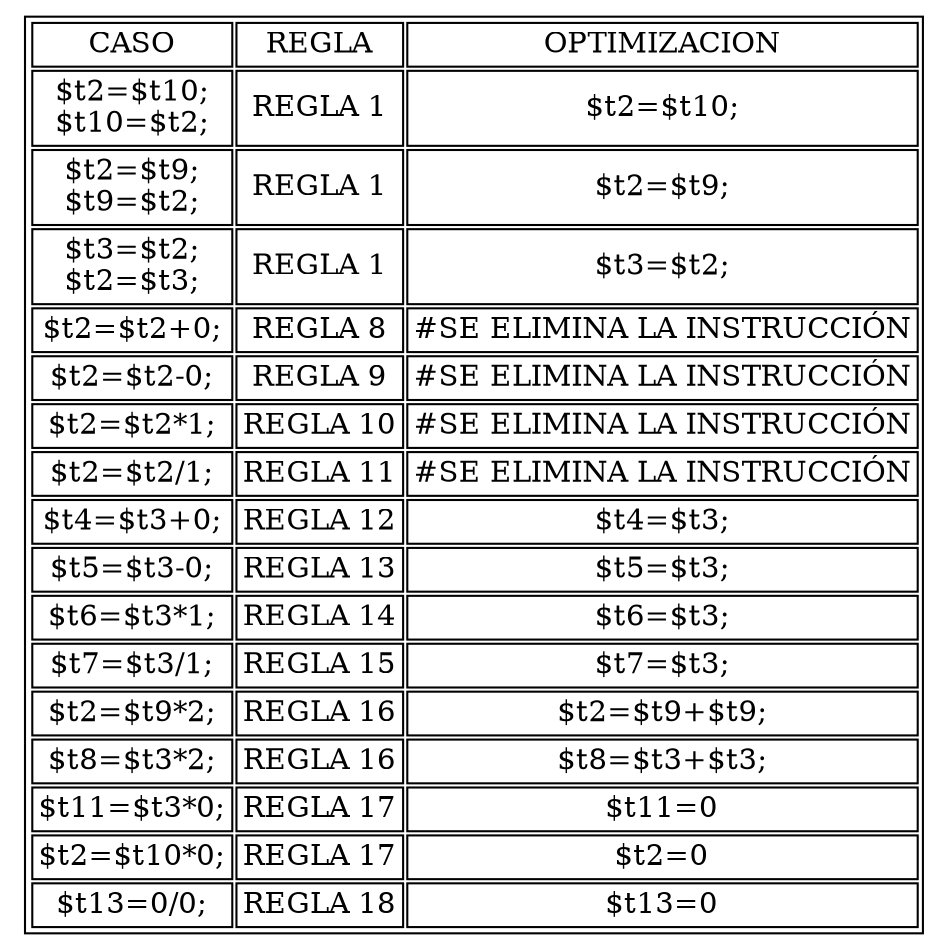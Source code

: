 digraph g {
	node [height=.1 shape=plaintext]
	table [label=<<TABLE>
                                <TR>
                                    <TD>CASO</TD>
                                    <TD>REGLA</TD>
                                    <TD>OPTIMIZACION</TD>
                                </TR><TR><TD>$t2=$t10;<BR/>$t10=$t2;</TD><TD>REGLA 1</TD><TD>$t2=$t10;</TD></TR><TR><TD>$t2=$t9;<BR/>$t9=$t2;</TD><TD>REGLA 1</TD><TD>$t2=$t9;</TD></TR><TR><TD>$t3=$t2;<BR/>$t2=$t3;</TD><TD>REGLA 1</TD><TD>$t3=$t2;</TD></TR><TR><TD>$t2=$t2+0;</TD><TD>REGLA 8</TD><TD>#SE ELIMINA LA INSTRUCCIÓN</TD></TR><TR><TD>$t2=$t2-0;</TD><TD>REGLA 9</TD><TD>#SE ELIMINA LA INSTRUCCIÓN</TD></TR><TR><TD>$t2=$t2*1;</TD><TD>REGLA 10</TD><TD>#SE ELIMINA LA INSTRUCCIÓN</TD></TR><TR><TD>$t2=$t2/1;</TD><TD>REGLA 11</TD><TD>#SE ELIMINA LA INSTRUCCIÓN</TD></TR><TR><TD>$t4=$t3+0;</TD><TD>REGLA 12</TD><TD>$t4=$t3;</TD></TR><TR><TD>$t5=$t3-0;</TD><TD>REGLA 13</TD><TD>$t5=$t3;</TD></TR><TR><TD>$t6=$t3*1;</TD><TD>REGLA 14</TD><TD>$t6=$t3;</TD></TR><TR><TD>$t7=$t3/1;</TD><TD>REGLA 15</TD><TD>$t7=$t3;</TD></TR><TR><TD>$t2=$t9*2;</TD><TD>REGLA 16</TD><TD>$t2=$t9+$t9;</TD></TR><TR><TD>$t8=$t3*2;</TD><TD>REGLA 16</TD><TD>$t8=$t3+$t3;</TD></TR><TR><TD>$t11=$t3*0;</TD><TD>REGLA 17</TD><TD>$t11=0</TD></TR><TR><TD>$t2=$t10*0;</TD><TD>REGLA 17</TD><TD>$t2=0</TD></TR><TR><TD>$t13=0/0;</TD><TD>REGLA 18</TD><TD>$t13=0</TD></TR></TABLE>>]
}
